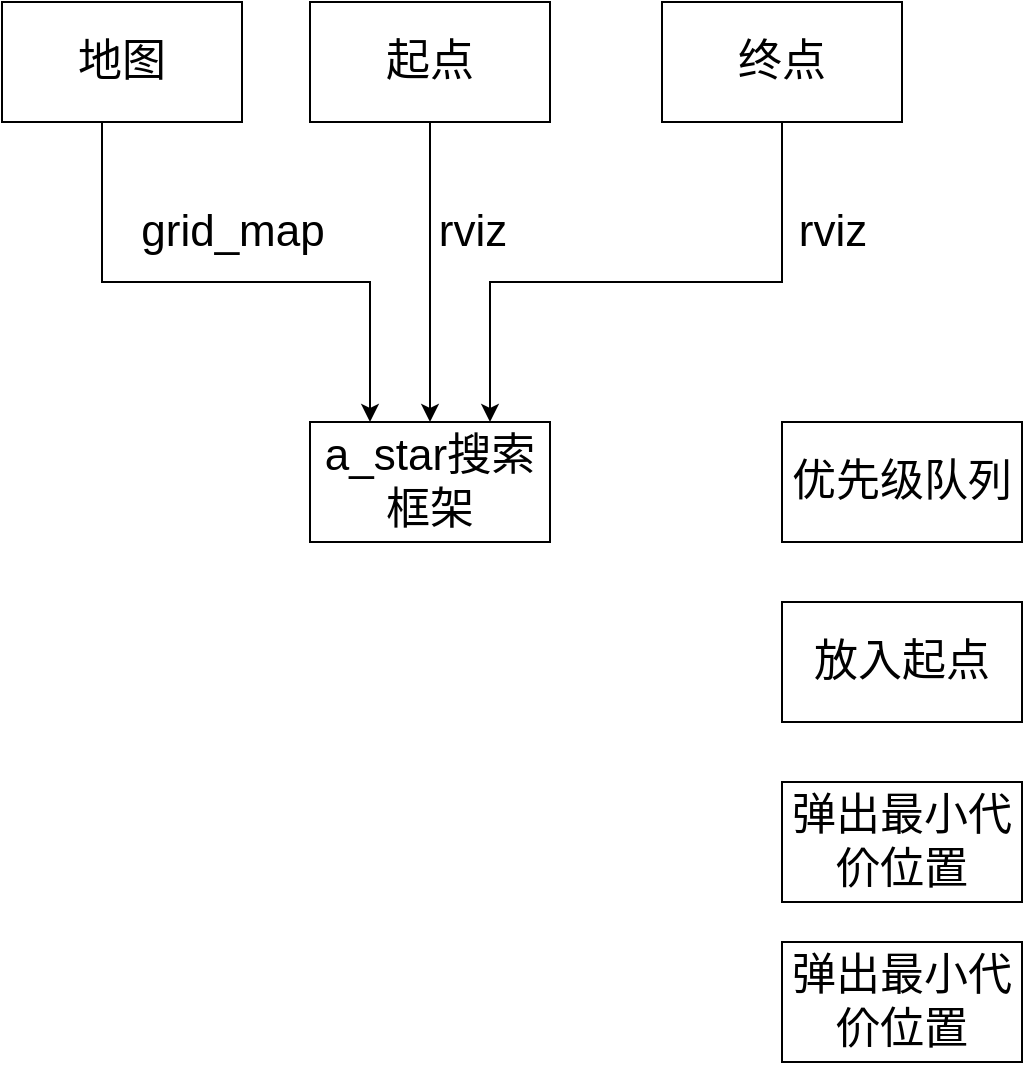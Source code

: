 <mxfile version="13.6.2" type="device"><diagram id="WV-w8ynVz2N1vV6GKKwH" name="第 1 页"><mxGraphModel dx="460" dy="813" grid="1" gridSize="10" guides="1" tooltips="1" connect="1" arrows="1" fold="1" page="1" pageScale="1" pageWidth="827" pageHeight="1169" math="0" shadow="0"><root><mxCell id="0"/><mxCell id="1" parent="0"/><mxCell id="t9Wh8mkgn-2HesbsTqE6-5" style="edgeStyle=orthogonalEdgeStyle;rounded=0;orthogonalLoop=1;jettySize=auto;html=1;entryX=0.25;entryY=0;entryDx=0;entryDy=0;fontSize=22;" edge="1" parent="1" source="t9Wh8mkgn-2HesbsTqE6-1" target="t9Wh8mkgn-2HesbsTqE6-4"><mxGeometry relative="1" as="geometry"><Array as="points"><mxPoint x="310" y="310"/><mxPoint x="444" y="310"/></Array></mxGeometry></mxCell><mxCell id="t9Wh8mkgn-2HesbsTqE6-1" value="地图" style="rounded=0;whiteSpace=wrap;html=1;fontSize=22;" vertex="1" parent="1"><mxGeometry x="260" y="170" width="120" height="60" as="geometry"/></mxCell><mxCell id="t9Wh8mkgn-2HesbsTqE6-6" style="edgeStyle=orthogonalEdgeStyle;rounded=0;orthogonalLoop=1;jettySize=auto;html=1;fontSize=22;" edge="1" parent="1" source="t9Wh8mkgn-2HesbsTqE6-2" target="t9Wh8mkgn-2HesbsTqE6-4"><mxGeometry relative="1" as="geometry"/></mxCell><mxCell id="t9Wh8mkgn-2HesbsTqE6-2" value="起点" style="rounded=0;whiteSpace=wrap;html=1;fontSize=22;" vertex="1" parent="1"><mxGeometry x="414" y="170" width="120" height="60" as="geometry"/></mxCell><mxCell id="t9Wh8mkgn-2HesbsTqE6-7" style="edgeStyle=orthogonalEdgeStyle;rounded=0;orthogonalLoop=1;jettySize=auto;html=1;entryX=0.75;entryY=0;entryDx=0;entryDy=0;fontSize=22;exitX=0.5;exitY=1;exitDx=0;exitDy=0;" edge="1" parent="1" source="t9Wh8mkgn-2HesbsTqE6-3" target="t9Wh8mkgn-2HesbsTqE6-4"><mxGeometry relative="1" as="geometry"><Array as="points"><mxPoint x="650" y="310"/><mxPoint x="504" y="310"/></Array></mxGeometry></mxCell><mxCell id="t9Wh8mkgn-2HesbsTqE6-3" value="终点" style="rounded=0;whiteSpace=wrap;html=1;fontSize=22;" vertex="1" parent="1"><mxGeometry x="590" y="170" width="120" height="60" as="geometry"/></mxCell><mxCell id="t9Wh8mkgn-2HesbsTqE6-4" value="a_star搜索框架" style="rounded=0;whiteSpace=wrap;html=1;fontSize=22;" vertex="1" parent="1"><mxGeometry x="414" y="380" width="120" height="60" as="geometry"/></mxCell><mxCell id="t9Wh8mkgn-2HesbsTqE6-8" value="grid_map" style="text;html=1;align=center;verticalAlign=middle;resizable=0;points=[];autosize=1;fontSize=22;" vertex="1" parent="1"><mxGeometry x="320" y="270" width="110" height="30" as="geometry"/></mxCell><mxCell id="t9Wh8mkgn-2HesbsTqE6-9" value="rviz" style="text;html=1;align=center;verticalAlign=middle;resizable=0;points=[];autosize=1;fontSize=22;" vertex="1" parent="1"><mxGeometry x="470" y="270" width="50" height="30" as="geometry"/></mxCell><mxCell id="t9Wh8mkgn-2HesbsTqE6-10" value="rviz" style="text;html=1;align=center;verticalAlign=middle;resizable=0;points=[];autosize=1;fontSize=22;" vertex="1" parent="1"><mxGeometry x="650" y="270" width="50" height="30" as="geometry"/></mxCell><mxCell id="t9Wh8mkgn-2HesbsTqE6-11" value="优先级队列" style="rounded=0;whiteSpace=wrap;html=1;fontSize=22;" vertex="1" parent="1"><mxGeometry x="650" y="380" width="120" height="60" as="geometry"/></mxCell><mxCell id="t9Wh8mkgn-2HesbsTqE6-12" value="放入起点" style="rounded=0;whiteSpace=wrap;html=1;fontSize=22;" vertex="1" parent="1"><mxGeometry x="650" y="470" width="120" height="60" as="geometry"/></mxCell><mxCell id="t9Wh8mkgn-2HesbsTqE6-13" value="弹出最小代价位置" style="rounded=0;whiteSpace=wrap;html=1;fontSize=22;" vertex="1" parent="1"><mxGeometry x="650" y="560" width="120" height="60" as="geometry"/></mxCell><mxCell id="t9Wh8mkgn-2HesbsTqE6-14" value="弹出最小代价位置" style="rounded=0;whiteSpace=wrap;html=1;fontSize=22;" vertex="1" parent="1"><mxGeometry x="650" y="640" width="120" height="60" as="geometry"/></mxCell></root></mxGraphModel></diagram></mxfile>